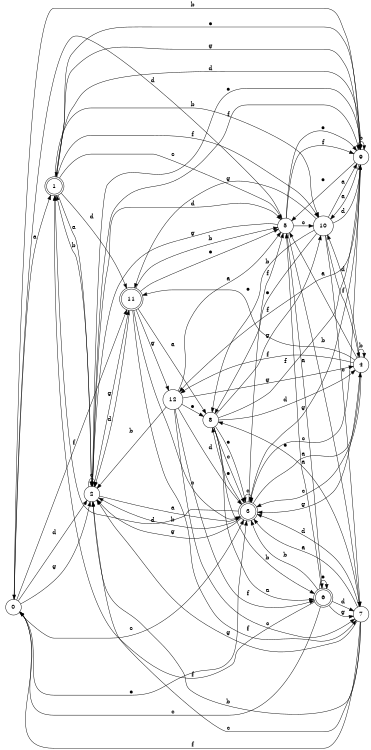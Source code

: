 digraph n11_2 {
__start0 [label="" shape="none"];

rankdir=LR;
size="8,5";

s0 [style="filled", color="black", fillcolor="white" shape="circle", label="0"];
s1 [style="rounded,filled", color="black", fillcolor="white" shape="doublecircle", label="1"];
s2 [style="filled", color="black", fillcolor="white" shape="circle", label="2"];
s3 [style="rounded,filled", color="black", fillcolor="white" shape="doublecircle", label="3"];
s4 [style="filled", color="black", fillcolor="white" shape="circle", label="4"];
s5 [style="filled", color="black", fillcolor="white" shape="circle", label="5"];
s6 [style="rounded,filled", color="black", fillcolor="white" shape="doublecircle", label="6"];
s7 [style="filled", color="black", fillcolor="white" shape="circle", label="7"];
s8 [style="filled", color="black", fillcolor="white" shape="circle", label="8"];
s9 [style="filled", color="black", fillcolor="white" shape="circle", label="9"];
s10 [style="filled", color="black", fillcolor="white" shape="circle", label="10"];
s11 [style="rounded,filled", color="black", fillcolor="white" shape="doublecircle", label="11"];
s12 [style="filled", color="black", fillcolor="white" shape="circle", label="12"];
s0 -> s1 [label="a"];
s0 -> s9 [label="b"];
s0 -> s3 [label="c"];
s0 -> s2 [label="d"];
s0 -> s3 [label="e"];
s0 -> s11 [label="f"];
s0 -> s2 [label="g"];
s1 -> s2 [label="a"];
s1 -> s10 [label="b"];
s1 -> s5 [label="c"];
s1 -> s11 [label="d"];
s1 -> s9 [label="e"];
s1 -> s10 [label="f"];
s1 -> s9 [label="g"];
s2 -> s3 [label="a"];
s2 -> s1 [label="b"];
s2 -> s2 [label="c"];
s2 -> s5 [label="d"];
s2 -> s9 [label="e"];
s2 -> s9 [label="f"];
s2 -> s11 [label="g"];
s3 -> s4 [label="a"];
s3 -> s2 [label="b"];
s3 -> s3 [label="c"];
s3 -> s1 [label="d"];
s3 -> s8 [label="e"];
s3 -> s5 [label="f"];
s3 -> s2 [label="g"];
s4 -> s5 [label="a"];
s4 -> s4 [label="b"];
s4 -> s3 [label="c"];
s4 -> s10 [label="d"];
s4 -> s11 [label="e"];
s4 -> s12 [label="f"];
s4 -> s3 [label="g"];
s5 -> s6 [label="a"];
s5 -> s7 [label="b"];
s5 -> s10 [label="c"];
s5 -> s0 [label="d"];
s5 -> s9 [label="e"];
s5 -> s9 [label="f"];
s5 -> s2 [label="g"];
s6 -> s5 [label="a"];
s6 -> s3 [label="b"];
s6 -> s0 [label="c"];
s6 -> s7 [label="d"];
s6 -> s6 [label="e"];
s6 -> s1 [label="f"];
s6 -> s7 [label="g"];
s7 -> s3 [label="a"];
s7 -> s2 [label="b"];
s7 -> s2 [label="c"];
s7 -> s3 [label="d"];
s7 -> s8 [label="e"];
s7 -> s0 [label="f"];
s7 -> s2 [label="g"];
s8 -> s6 [label="a"];
s8 -> s6 [label="b"];
s8 -> s3 [label="c"];
s8 -> s4 [label="d"];
s8 -> s3 [label="e"];
s8 -> s9 [label="f"];
s8 -> s10 [label="g"];
s9 -> s10 [label="a"];
s9 -> s9 [label="b"];
s9 -> s3 [label="c"];
s9 -> s1 [label="d"];
s9 -> s5 [label="e"];
s9 -> s12 [label="f"];
s9 -> s3 [label="g"];
s10 -> s9 [label="a"];
s10 -> s8 [label="b"];
s10 -> s7 [label="c"];
s10 -> s9 [label="d"];
s10 -> s8 [label="e"];
s10 -> s4 [label="f"];
s10 -> s11 [label="g"];
s11 -> s8 [label="a"];
s11 -> s5 [label="b"];
s11 -> s3 [label="c"];
s11 -> s2 [label="d"];
s11 -> s5 [label="e"];
s11 -> s7 [label="f"];
s11 -> s12 [label="g"];
s12 -> s5 [label="a"];
s12 -> s2 [label="b"];
s12 -> s7 [label="c"];
s12 -> s3 [label="d"];
s12 -> s8 [label="e"];
s12 -> s6 [label="f"];
s12 -> s4 [label="g"];

}